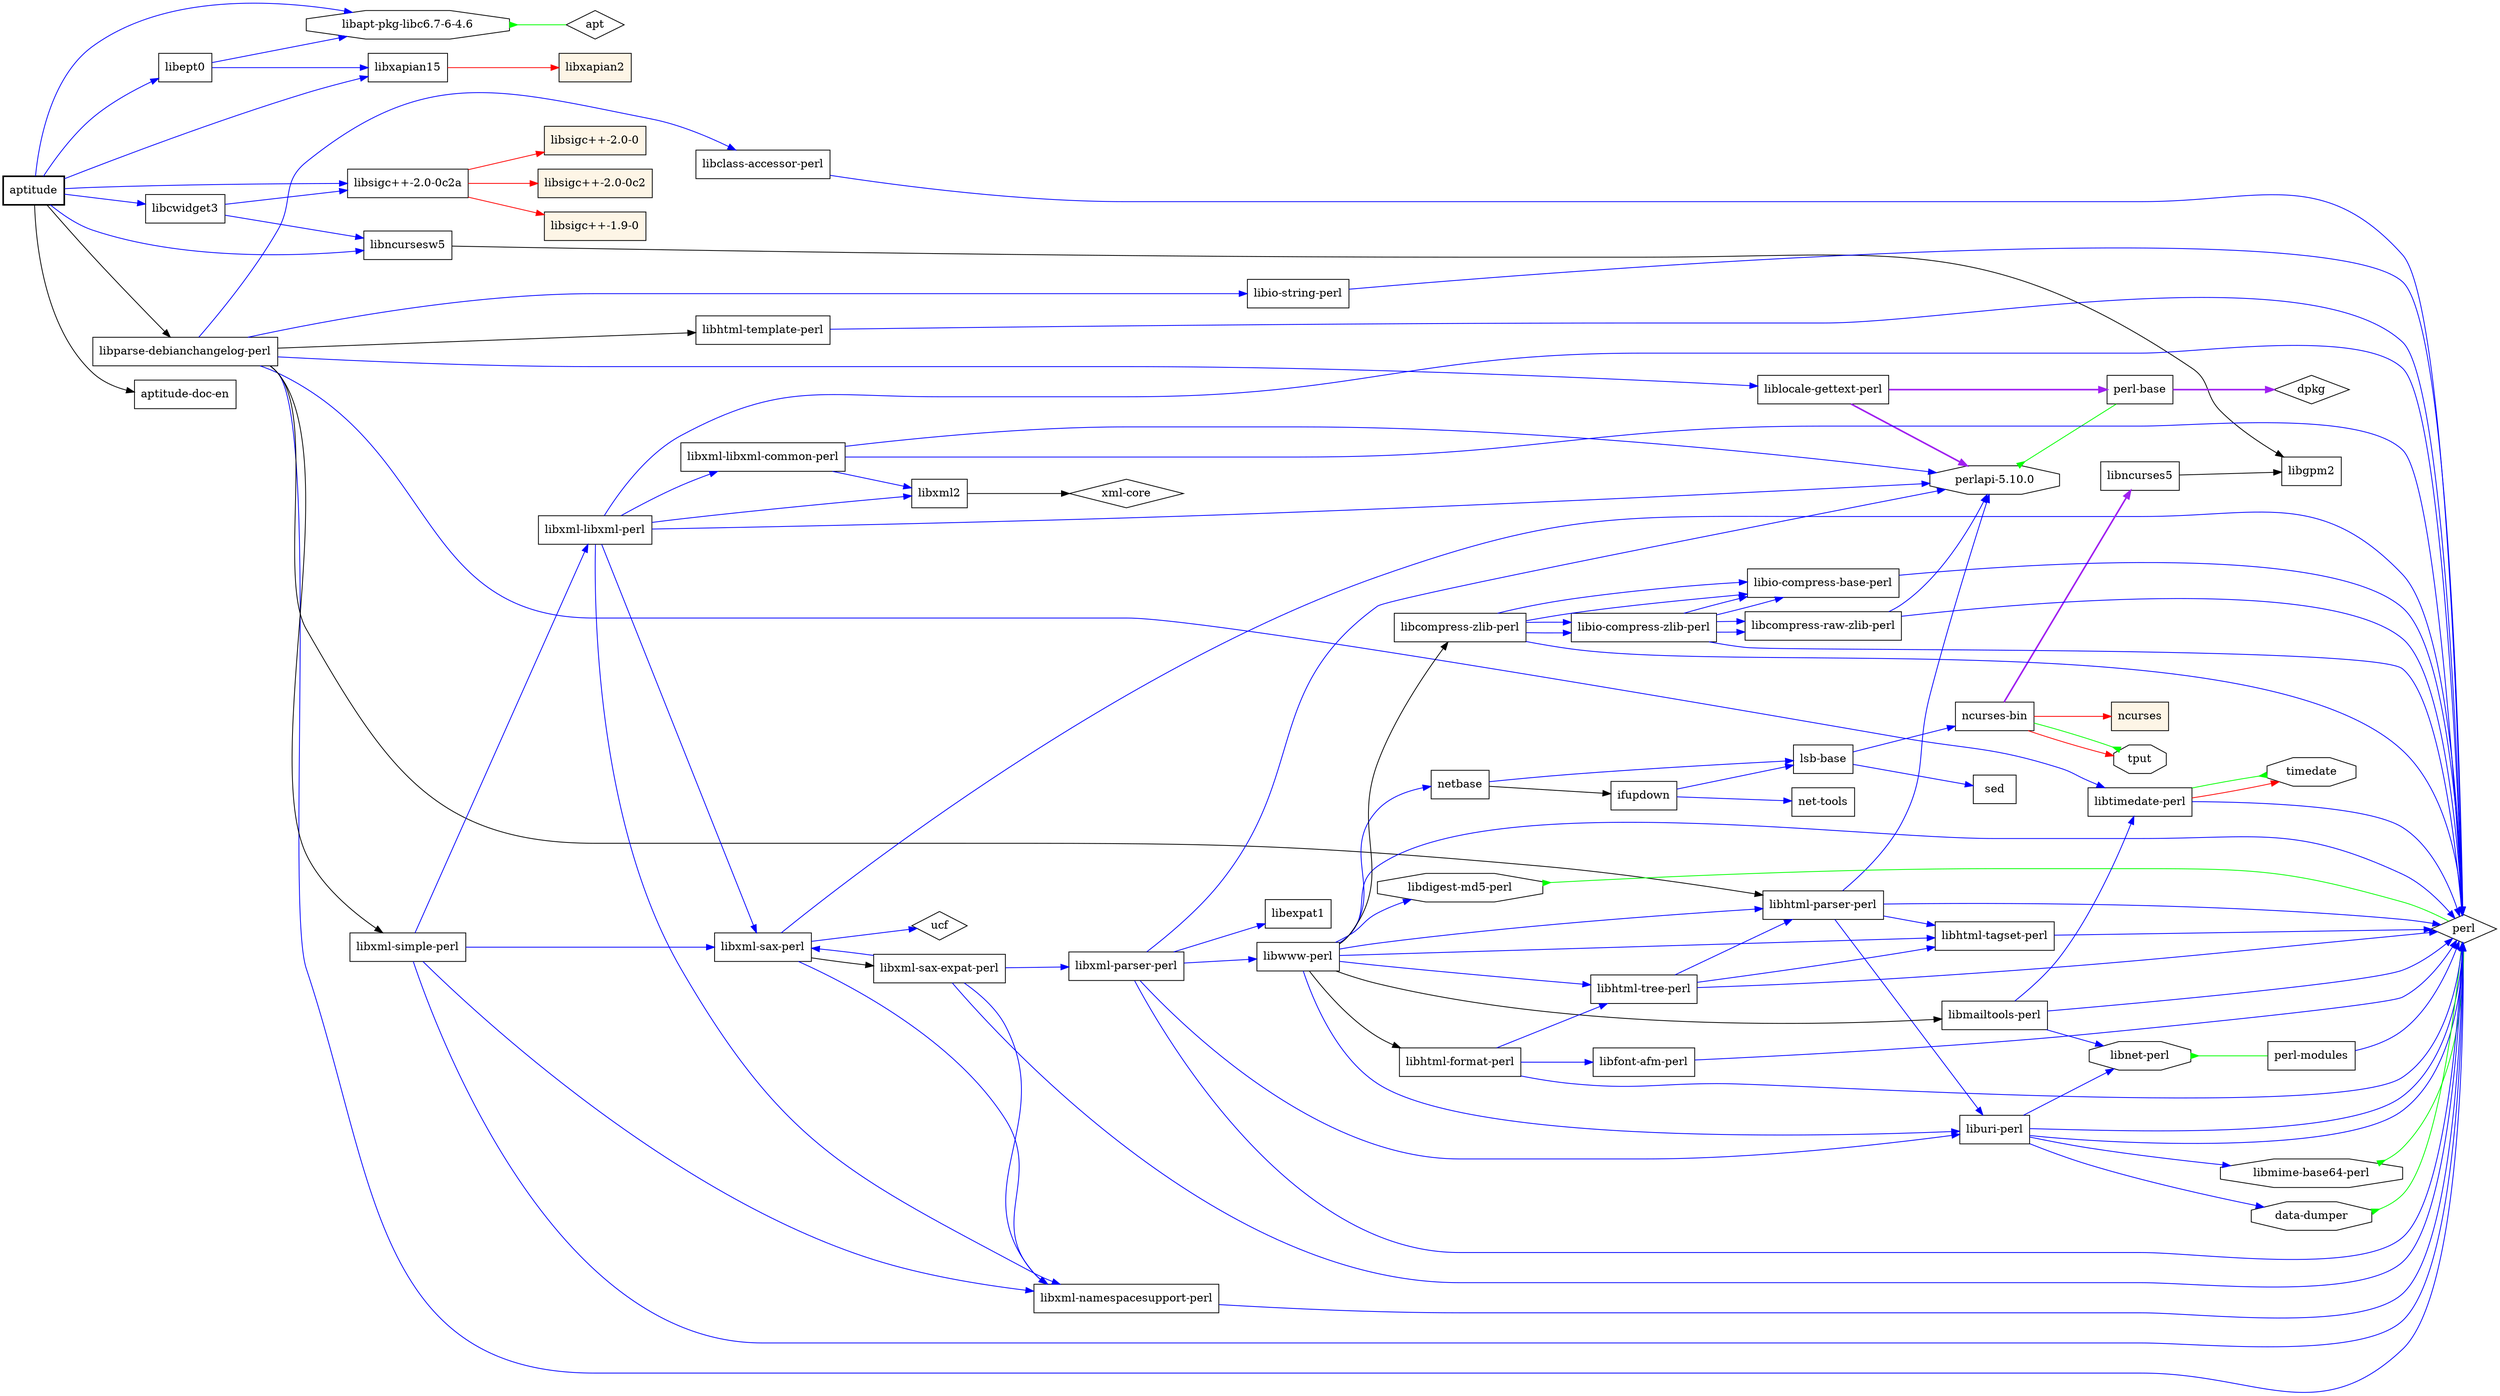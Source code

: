 digraph "aptitude" {
	rankdir=LR;
	node [shape=box];
	"aptitude" -> "libapt-pkg-libc6.7-6-4.6" [color=blue];
	"libapt-pkg-libc6.7-6-4.6" -> "apt" [dir=back,arrowtail=inv,color=green];
	"libapt-pkg-libc6.7-6-4.6" [shape=octagon];
	"aptitude" -> "libcwidget3" [color=blue];
	"libcwidget3" -> "libncursesw5" [color=blue];
	"libncursesw5" -> "libgpm2";
	"libcwidget3" -> "libsigc++-2.0-0c2a" [color=blue];
	"libsigc++-2.0-0c2a" -> "libsigc++-1.9-0" [color=red];
	"libsigc++-2.0-0c2a" -> "libsigc++-2.0-0" [color=red];
	"libsigc++-2.0-0c2a" -> "libsigc++-2.0-0c2" [color=red];
	"aptitude" -> "libept0" [color=blue];
	"libept0" -> "libapt-pkg-libc6.7-6-4.6" [color=blue];
	"libept0" -> "libxapian15" [color=blue];
	"libxapian15" -> "libxapian2" [color=red];
	"aptitude" -> "libncursesw5" [color=blue];
	"aptitude" -> "libsigc++-2.0-0c2a" [color=blue];
	"aptitude" -> "libxapian15" [color=blue];
	"aptitude" -> "aptitude-doc-en";
	"aptitude" -> "libparse-debianchangelog-perl";
	"libparse-debianchangelog-perl" -> "libclass-accessor-perl" [color=blue];
	"libclass-accessor-perl" -> "perl" [color=blue];
	"libparse-debianchangelog-perl" -> "libio-string-perl" [color=blue];
	"libio-string-perl" -> "perl" [color=blue];
	"libparse-debianchangelog-perl" -> "liblocale-gettext-perl" [color=blue];
	"liblocale-gettext-perl" -> "perl-base" [color=purple,style=bold];
	"perl-base" -> "dpkg" [color=purple,style=bold];
	"liblocale-gettext-perl" -> "perlapi-5.10.0" [color=purple,style=bold];
	"perlapi-5.10.0" -> "perl-base" [dir=back,arrowtail=inv,color=green];
	"perlapi-5.10.0" [shape=octagon];
	"libparse-debianchangelog-perl" -> "libtimedate-perl" [color=blue];
	"libtimedate-perl" -> "perl" [color=blue];
	"libtimedate-perl" -> "timedate" [color=red];
	"libparse-debianchangelog-perl" -> "perl" [color=blue];
	"libparse-debianchangelog-perl" -> "libhtml-parser-perl";
	"libhtml-parser-perl" -> "perl" [color=blue];
	"libhtml-parser-perl" -> "perlapi-5.10.0" [color=blue];
	"libhtml-parser-perl" -> "libhtml-tagset-perl" [color=blue];
	"libhtml-tagset-perl" -> "perl" [color=blue];
	"libhtml-parser-perl" -> "liburi-perl" [color=blue];
	"liburi-perl" -> "perl" [color=blue];
	"liburi-perl" -> "perl" [color=blue];
	"liburi-perl" -> "libmime-base64-perl" [color=blue];
	"libmime-base64-perl" -> "perl" [dir=back,arrowtail=inv,color=green];
	"libmime-base64-perl" [shape=octagon];
	"liburi-perl" -> "libnet-perl" [color=blue];
	"libnet-perl" -> "perl-modules" [dir=back,arrowtail=inv,color=green];
	"perl-modules" -> "perl" [color=blue];
	"libnet-perl" [shape=octagon];
	"liburi-perl" -> "data-dumper" [color=blue];
	"data-dumper" -> "perl" [dir=back,arrowtail=inv,color=green];
	"data-dumper" [shape=octagon];
	"libparse-debianchangelog-perl" -> "libhtml-template-perl";
	"libhtml-template-perl" -> "perl" [color=blue];
	"libparse-debianchangelog-perl" -> "libxml-simple-perl";
	"libxml-simple-perl" -> "perl" [color=blue];
	"libxml-simple-perl" -> "libxml-namespacesupport-perl" [color=blue];
	"libxml-namespacesupport-perl" -> "perl" [color=blue];
	"libxml-simple-perl" -> "libxml-sax-perl" [color=blue];
	"libxml-sax-perl" -> "libxml-namespacesupport-perl" [color=blue];
	"libxml-sax-perl" -> "perl" [color=blue];
	"libxml-sax-perl" -> "ucf" [color=blue];
	"libxml-sax-perl" -> "libxml-sax-expat-perl";
	"libxml-sax-expat-perl" -> "perl" [color=blue];
	"libxml-sax-expat-perl" -> "libxml-namespacesupport-perl" [color=blue];
	"libxml-sax-expat-perl" -> "libxml-parser-perl" [color=blue];
	"libxml-parser-perl" -> "perl" [color=blue];
	"libxml-parser-perl" -> "perlapi-5.10.0" [color=blue];
	"libxml-parser-perl" -> "liburi-perl" [color=blue];
	"libxml-parser-perl" -> "libwww-perl" [color=blue];
	"libwww-perl" -> "perl" [color=blue];
	"libwww-perl" -> "libdigest-md5-perl" [color=blue];
	"libdigest-md5-perl" -> "perl" [dir=back,arrowtail=inv,color=green];
	"libdigest-md5-perl" [shape=octagon];
	"libwww-perl" -> "liburi-perl" [color=blue];
	"libwww-perl" -> "libhtml-parser-perl" [color=blue];
	"libwww-perl" -> "libhtml-tree-perl" [color=blue];
	"libhtml-tree-perl" -> "perl" [color=blue];
	"libhtml-tree-perl" -> "libhtml-parser-perl" [color=blue];
	"libhtml-tree-perl" -> "libhtml-tagset-perl" [color=blue];
	"libwww-perl" -> "libhtml-tagset-perl" [color=blue];
	"libwww-perl" -> "netbase" [color=blue];
	"netbase" -> "lsb-base" [color=blue];
	"lsb-base" -> "sed" [color=blue];
	"lsb-base" -> "ncurses-bin" [color=blue];
	"ncurses-bin" -> "libncurses5" [color=purple,style=bold];
	"libncurses5" -> "libgpm2";
	"ncurses-bin" -> "ncurses" [color=red];
	"ncurses-bin" -> "tput" [color=red];
	"netbase" -> "ifupdown";
	"ifupdown" -> "net-tools" [color=blue];
	"ifupdown" -> "lsb-base" [color=blue];
	"libwww-perl" -> "libmailtools-perl";
	"libmailtools-perl" -> "perl" [color=blue];
	"libmailtools-perl" -> "libnet-perl" [color=blue];
	"libmailtools-perl" -> "libtimedate-perl" [color=blue];
	"libwww-perl" -> "libhtml-format-perl";
	"libhtml-format-perl" -> "perl" [color=blue];
	"libhtml-format-perl" -> "libhtml-tree-perl" [color=blue];
	"libhtml-format-perl" -> "libfont-afm-perl" [color=blue];
	"libfont-afm-perl" -> "perl" [color=blue];
	"libwww-perl" -> "libcompress-zlib-perl";
	"libcompress-zlib-perl" -> "perl" [color=blue];
	"libcompress-zlib-perl" -> "libio-compress-zlib-perl" [color=blue];
	"libio-compress-zlib-perl" -> "perl" [color=blue];
	"libio-compress-zlib-perl" -> "libcompress-raw-zlib-perl" [color=blue];
	"libcompress-raw-zlib-perl" -> "perl" [color=blue];
	"libcompress-raw-zlib-perl" -> "perlapi-5.10.0" [color=blue];
	"libio-compress-zlib-perl" -> "libcompress-raw-zlib-perl" [color=blue];
	"libio-compress-zlib-perl" -> "libio-compress-base-perl" [color=blue];
	"libio-compress-base-perl" -> "perl" [color=blue];
	"libio-compress-zlib-perl" -> "libio-compress-base-perl" [color=blue];
	"libcompress-zlib-perl" -> "libio-compress-zlib-perl" [color=blue];
	"libcompress-zlib-perl" -> "libio-compress-base-perl" [color=blue];
	"libcompress-zlib-perl" -> "libio-compress-base-perl" [color=blue];
	"libxml-parser-perl" -> "libexpat1" [color=blue];
	"libxml-sax-expat-perl" -> "libxml-sax-perl" [color=blue];
	"libxml-simple-perl" -> "libxml-libxml-perl" [color=blue];
	"libxml-libxml-perl" -> "perl" [color=blue];
	"libxml-libxml-perl" -> "perlapi-5.10.0" [color=blue];
	"libxml-libxml-perl" -> "libxml-libxml-common-perl" [color=blue];
	"libxml-libxml-common-perl" -> "perl" [color=blue];
	"libxml-libxml-common-perl" -> "perlapi-5.10.0" [color=blue];
	"libxml-libxml-common-perl" -> "libxml2" [color=blue];
	"libxml2" -> "xml-core";
	"libxml-libxml-perl" -> "libxml-namespacesupport-perl" [color=blue];
	"libxml-libxml-perl" -> "libxml-sax-perl" [color=blue];
	"libxml-libxml-perl" -> "libxml2" [color=blue];
	"aptitude" [style="setlinewidth(2)"]
	"libsigc++-1.9-0" [style=filled,fillcolor=oldlace];
	"libsigc++-2.0-0" [style=filled,fillcolor=oldlace];
	"libsigc++-2.0-0c2" [style=filled,fillcolor=oldlace];
	"libxapian2" [style=filled,fillcolor=oldlace];
	"timedate" -> "libtimedate-perl" [dir=back,arrowtail=inv,color=green];
	"timedate" [shape=octagon];
	"ncurses" [style=filled,fillcolor=oldlace];
	"tput" -> "ncurses-bin" [dir=back,arrowtail=inv,color=green];
	"tput" [shape=octagon];
	"apt" [shape=diamond];
	"perl" [shape=diamond];
	"dpkg" [shape=diamond];
	"ucf" [shape=diamond];
	"xml-core" [shape=diamond];
}
// Excluded dependencies:
// libc6 libgcc1 libstdc++6 zlib1g
